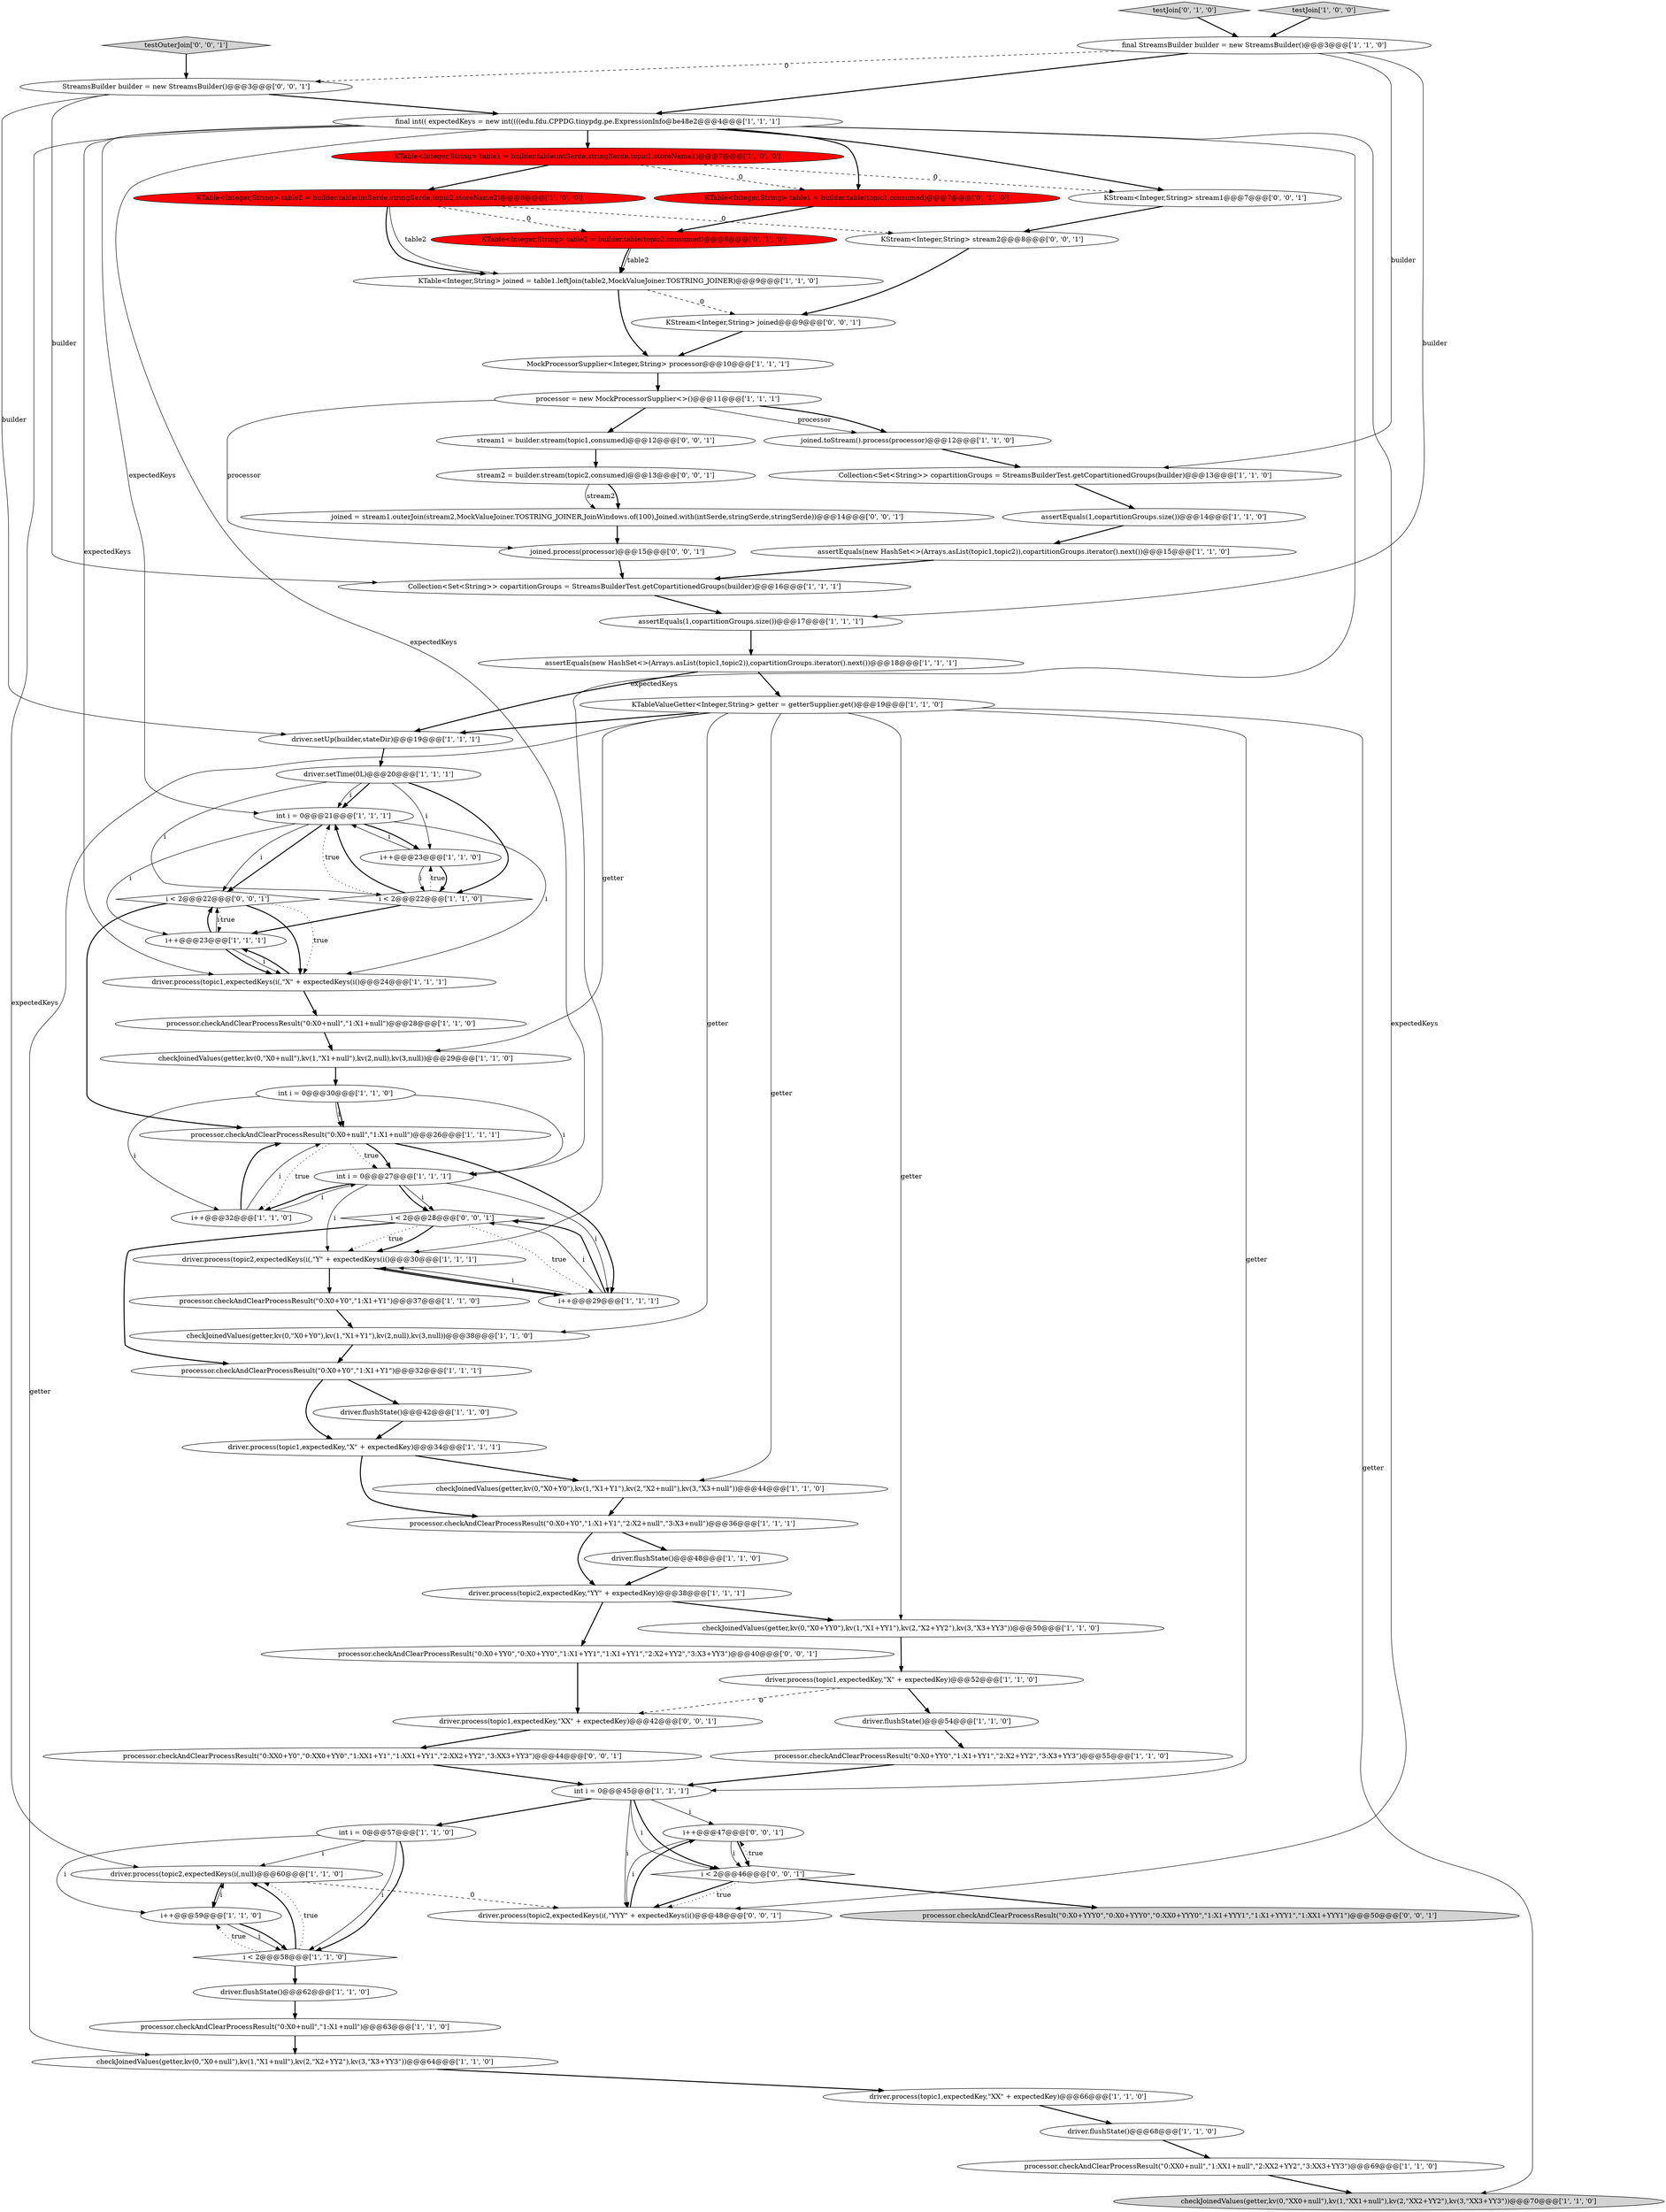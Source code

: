 digraph {
8 [style = filled, label = "KTableValueGetter<Integer,String> getter = getterSupplier.get()@@@19@@@['1', '1', '0']", fillcolor = white, shape = ellipse image = "AAA0AAABBB1BBB"];
57 [style = filled, label = "KTable<Integer,String> table1 = builder.table(topic1,consumed)@@@7@@@['0', '1', '0']", fillcolor = red, shape = ellipse image = "AAA1AAABBB2BBB"];
0 [style = filled, label = "joined.toStream().process(processor)@@@12@@@['1', '1', '0']", fillcolor = white, shape = ellipse image = "AAA0AAABBB1BBB"];
73 [style = filled, label = "StreamsBuilder builder = new StreamsBuilder()@@@3@@@['0', '0', '1']", fillcolor = white, shape = ellipse image = "AAA0AAABBB3BBB"];
5 [style = filled, label = "checkJoinedValues(getter,kv(0,\"X0+YY0\"),kv(1,\"X1+YY1\"),kv(2,\"X2+YY2\"),kv(3,\"X3+YY3\"))@@@50@@@['1', '1', '0']", fillcolor = white, shape = ellipse image = "AAA0AAABBB1BBB"];
7 [style = filled, label = "driver.process(topic2,expectedKey,\"YY\" + expectedKey)@@@38@@@['1', '1', '1']", fillcolor = white, shape = ellipse image = "AAA0AAABBB1BBB"];
32 [style = filled, label = "MockProcessorSupplier<Integer,String> processor@@@10@@@['1', '1', '1']", fillcolor = white, shape = ellipse image = "AAA0AAABBB1BBB"];
35 [style = filled, label = "checkJoinedValues(getter,kv(0,\"X0+Y0\"),kv(1,\"X1+Y1\"),kv(2,null),kv(3,null))@@@38@@@['1', '1', '0']", fillcolor = white, shape = ellipse image = "AAA0AAABBB1BBB"];
26 [style = filled, label = "driver.process(topic2,expectedKeys(i(,null)@@@60@@@['1', '1', '0']", fillcolor = white, shape = ellipse image = "AAA0AAABBB1BBB"];
37 [style = filled, label = "processor.checkAndClearProcessResult(\"0:X0+null\",\"1:X1+null\")@@@63@@@['1', '1', '0']", fillcolor = white, shape = ellipse image = "AAA0AAABBB1BBB"];
18 [style = filled, label = "int i = 0@@@27@@@['1', '1', '1']", fillcolor = white, shape = ellipse image = "AAA0AAABBB1BBB"];
2 [style = filled, label = "processor.checkAndClearProcessResult(\"0:X0+Y0\",\"1:X1+Y1\")@@@32@@@['1', '1', '1']", fillcolor = white, shape = ellipse image = "AAA0AAABBB1BBB"];
22 [style = filled, label = "driver.flushState()@@@54@@@['1', '1', '0']", fillcolor = white, shape = ellipse image = "AAA0AAABBB1BBB"];
49 [style = filled, label = "final int(( expectedKeys = new int((((edu.fdu.CPPDG.tinypdg.pe.ExpressionInfo@be48e2@@@4@@@['1', '1', '1']", fillcolor = white, shape = ellipse image = "AAA0AAABBB1BBB"];
58 [style = filled, label = "testJoin['0', '1', '0']", fillcolor = lightgray, shape = diamond image = "AAA0AAABBB2BBB"];
42 [style = filled, label = "assertEquals(1,copartitionGroups.size())@@@14@@@['1', '1', '0']", fillcolor = white, shape = ellipse image = "AAA0AAABBB1BBB"];
64 [style = filled, label = "i++@@@47@@@['0', '0', '1']", fillcolor = white, shape = ellipse image = "AAA0AAABBB3BBB"];
76 [style = filled, label = "KStream<Integer,String> joined@@@9@@@['0', '0', '1']", fillcolor = white, shape = ellipse image = "AAA0AAABBB3BBB"];
38 [style = filled, label = "driver.setTime(0L)@@@20@@@['1', '1', '1']", fillcolor = white, shape = ellipse image = "AAA0AAABBB1BBB"];
48 [style = filled, label = "KTable<Integer,String> table1 = builder.table(intSerde,stringSerde,topic1,storeName1)@@@7@@@['1', '0', '0']", fillcolor = red, shape = ellipse image = "AAA1AAABBB1BBB"];
63 [style = filled, label = "i < 2@@@22@@@['0', '0', '1']", fillcolor = white, shape = diamond image = "AAA0AAABBB3BBB"];
43 [style = filled, label = "driver.setUp(builder,stateDir)@@@19@@@['1', '1', '1']", fillcolor = white, shape = ellipse image = "AAA0AAABBB1BBB"];
23 [style = filled, label = "checkJoinedValues(getter,kv(0,\"X0+null\"),kv(1,\"X1+null\"),kv(2,null),kv(3,null))@@@29@@@['1', '1', '0']", fillcolor = white, shape = ellipse image = "AAA0AAABBB1BBB"];
6 [style = filled, label = "int i = 0@@@30@@@['1', '1', '0']", fillcolor = white, shape = ellipse image = "AAA0AAABBB1BBB"];
4 [style = filled, label = "int i = 0@@@21@@@['1', '1', '1']", fillcolor = white, shape = ellipse image = "AAA0AAABBB1BBB"];
12 [style = filled, label = "Collection<Set<String>> copartitionGroups = StreamsBuilderTest.getCopartitionedGroups(builder)@@@13@@@['1', '1', '0']", fillcolor = white, shape = ellipse image = "AAA0AAABBB1BBB"];
28 [style = filled, label = "i < 2@@@22@@@['1', '1', '0']", fillcolor = white, shape = diamond image = "AAA0AAABBB1BBB"];
46 [style = filled, label = "i++@@@23@@@['1', '1', '0']", fillcolor = white, shape = ellipse image = "AAA0AAABBB1BBB"];
44 [style = filled, label = "driver.process(topic1,expectedKey,\"X\" + expectedKey)@@@34@@@['1', '1', '1']", fillcolor = white, shape = ellipse image = "AAA0AAABBB1BBB"];
47 [style = filled, label = "KTable<Integer,String> joined = table1.leftJoin(table2,MockValueJoiner.TOSTRING_JOINER)@@@9@@@['1', '1', '0']", fillcolor = white, shape = ellipse image = "AAA0AAABBB1BBB"];
50 [style = filled, label = "checkJoinedValues(getter,kv(0,\"X0+null\"),kv(1,\"X1+null\"),kv(2,\"X2+YY2\"),kv(3,\"X3+YY3\"))@@@64@@@['1', '1', '0']", fillcolor = white, shape = ellipse image = "AAA0AAABBB1BBB"];
29 [style = filled, label = "driver.process(topic1,expectedKey,\"X\" + expectedKey)@@@52@@@['1', '1', '0']", fillcolor = white, shape = ellipse image = "AAA0AAABBB1BBB"];
25 [style = filled, label = "driver.flushState()@@@48@@@['1', '1', '0']", fillcolor = white, shape = ellipse image = "AAA0AAABBB1BBB"];
67 [style = filled, label = "processor.checkAndClearProcessResult(\"0:X0+YYY0\",\"0:X0+YYY0\",\"0:XX0+YYY0\",\"1:X1+YYY1\",\"1:X1+YYY1\",\"1:XX1+YYY1\")@@@50@@@['0', '0', '1']", fillcolor = lightgray, shape = ellipse image = "AAA0AAABBB3BBB"];
71 [style = filled, label = "i < 2@@@28@@@['0', '0', '1']", fillcolor = white, shape = diamond image = "AAA0AAABBB3BBB"];
19 [style = filled, label = "int i = 0@@@57@@@['1', '1', '0']", fillcolor = white, shape = ellipse image = "AAA0AAABBB1BBB"];
61 [style = filled, label = "driver.process(topic1,expectedKey,\"XX\" + expectedKey)@@@42@@@['0', '0', '1']", fillcolor = white, shape = ellipse image = "AAA0AAABBB3BBB"];
74 [style = filled, label = "i < 2@@@46@@@['0', '0', '1']", fillcolor = white, shape = diamond image = "AAA0AAABBB3BBB"];
39 [style = filled, label = "processor.checkAndClearProcessResult(\"0:X0+null\",\"1:X1+null\")@@@26@@@['1', '1', '1']", fillcolor = white, shape = ellipse image = "AAA0AAABBB1BBB"];
53 [style = filled, label = "i++@@@23@@@['1', '1', '1']", fillcolor = white, shape = ellipse image = "AAA0AAABBB1BBB"];
54 [style = filled, label = "testJoin['1', '0', '0']", fillcolor = lightgray, shape = diamond image = "AAA0AAABBB1BBB"];
27 [style = filled, label = "driver.flushState()@@@62@@@['1', '1', '0']", fillcolor = white, shape = ellipse image = "AAA0AAABBB1BBB"];
33 [style = filled, label = "processor.checkAndClearProcessResult(\"0:X0+YY0\",\"1:X1+YY1\",\"2:X2+YY2\",\"3:X3+YY3\")@@@55@@@['1', '1', '0']", fillcolor = white, shape = ellipse image = "AAA0AAABBB1BBB"];
69 [style = filled, label = "processor.checkAndClearProcessResult(\"0:XX0+Y0\",\"0:XX0+YY0\",\"1:XX1+Y1\",\"1:XX1+YY1\",\"2:XX2+YY2\",\"3:XX3+YY3\")@@@44@@@['0', '0', '1']", fillcolor = white, shape = ellipse image = "AAA0AAABBB3BBB"];
70 [style = filled, label = "stream1 = builder.stream(topic1,consumed)@@@12@@@['0', '0', '1']", fillcolor = white, shape = ellipse image = "AAA0AAABBB3BBB"];
60 [style = filled, label = "joined.process(processor)@@@15@@@['0', '0', '1']", fillcolor = white, shape = ellipse image = "AAA0AAABBB3BBB"];
75 [style = filled, label = "processor.checkAndClearProcessResult(\"0:X0+YY0\",\"0:X0+YY0\",\"1:X1+YY1\",\"1:X1+YY1\",\"2:X2+YY2\",\"3:X3+YY3\")@@@40@@@['0', '0', '1']", fillcolor = white, shape = ellipse image = "AAA0AAABBB3BBB"];
40 [style = filled, label = "processor.checkAndClearProcessResult(\"0:X0+Y0\",\"1:X1+Y1\")@@@37@@@['1', '1', '0']", fillcolor = white, shape = ellipse image = "AAA0AAABBB1BBB"];
1 [style = filled, label = "driver.process(topic1,expectedKey,\"XX\" + expectedKey)@@@66@@@['1', '1', '0']", fillcolor = white, shape = ellipse image = "AAA0AAABBB1BBB"];
14 [style = filled, label = "checkJoinedValues(getter,kv(0,\"X0+Y0\"),kv(1,\"X1+Y1\"),kv(2,\"X2+null\"),kv(3,\"X3+null\"))@@@44@@@['1', '1', '0']", fillcolor = white, shape = ellipse image = "AAA0AAABBB1BBB"];
51 [style = filled, label = "processor.checkAndClearProcessResult(\"0:XX0+null\",\"1:XX1+null\",\"2:XX2+YY2\",\"3:XX3+YY3\")@@@69@@@['1', '1', '0']", fillcolor = white, shape = ellipse image = "AAA0AAABBB1BBB"];
20 [style = filled, label = "KTable<Integer,String> table2 = builder.table(intSerde,stringSerde,topic2,storeName2)@@@8@@@['1', '0', '0']", fillcolor = red, shape = ellipse image = "AAA1AAABBB1BBB"];
10 [style = filled, label = "assertEquals(1,copartitionGroups.size())@@@17@@@['1', '1', '1']", fillcolor = white, shape = ellipse image = "AAA0AAABBB1BBB"];
16 [style = filled, label = "processor.checkAndClearProcessResult(\"0:X0+null\",\"1:X1+null\")@@@28@@@['1', '1', '0']", fillcolor = white, shape = ellipse image = "AAA0AAABBB1BBB"];
62 [style = filled, label = "testOuterJoin['0', '0', '1']", fillcolor = lightgray, shape = diamond image = "AAA0AAABBB3BBB"];
56 [style = filled, label = "KTable<Integer,String> table2 = builder.table(topic2,consumed)@@@8@@@['0', '1', '0']", fillcolor = red, shape = ellipse image = "AAA1AAABBB2BBB"];
36 [style = filled, label = "assertEquals(new HashSet<>(Arrays.asList(topic1,topic2)),copartitionGroups.iterator().next())@@@18@@@['1', '1', '1']", fillcolor = white, shape = ellipse image = "AAA0AAABBB1BBB"];
13 [style = filled, label = "i++@@@59@@@['1', '1', '0']", fillcolor = white, shape = ellipse image = "AAA0AAABBB1BBB"];
52 [style = filled, label = "assertEquals(new HashSet<>(Arrays.asList(topic1,topic2)),copartitionGroups.iterator().next())@@@15@@@['1', '1', '0']", fillcolor = white, shape = ellipse image = "AAA0AAABBB1BBB"];
31 [style = filled, label = "driver.flushState()@@@68@@@['1', '1', '0']", fillcolor = white, shape = ellipse image = "AAA0AAABBB1BBB"];
41 [style = filled, label = "driver.process(topic1,expectedKeys(i(,\"X\" + expectedKeys(i()@@@24@@@['1', '1', '1']", fillcolor = white, shape = ellipse image = "AAA0AAABBB1BBB"];
11 [style = filled, label = "final StreamsBuilder builder = new StreamsBuilder()@@@3@@@['1', '1', '0']", fillcolor = white, shape = ellipse image = "AAA0AAABBB1BBB"];
72 [style = filled, label = "KStream<Integer,String> stream1@@@7@@@['0', '0', '1']", fillcolor = white, shape = ellipse image = "AAA0AAABBB3BBB"];
21 [style = filled, label = "checkJoinedValues(getter,kv(0,\"XX0+null\"),kv(1,\"XX1+null\"),kv(2,\"XX2+YY2\"),kv(3,\"XX3+YY3\"))@@@70@@@['1', '1', '0']", fillcolor = lightgray, shape = ellipse image = "AAA0AAABBB1BBB"];
66 [style = filled, label = "stream2 = builder.stream(topic2,consumed)@@@13@@@['0', '0', '1']", fillcolor = white, shape = ellipse image = "AAA0AAABBB3BBB"];
24 [style = filled, label = "processor = new MockProcessorSupplier<>()@@@11@@@['1', '1', '1']", fillcolor = white, shape = ellipse image = "AAA0AAABBB1BBB"];
45 [style = filled, label = "int i = 0@@@45@@@['1', '1', '1']", fillcolor = white, shape = ellipse image = "AAA0AAABBB1BBB"];
17 [style = filled, label = "Collection<Set<String>> copartitionGroups = StreamsBuilderTest.getCopartitionedGroups(builder)@@@16@@@['1', '1', '1']", fillcolor = white, shape = ellipse image = "AAA0AAABBB1BBB"];
34 [style = filled, label = "driver.process(topic2,expectedKeys(i(,\"Y\" + expectedKeys(i()@@@30@@@['1', '1', '1']", fillcolor = white, shape = ellipse image = "AAA0AAABBB1BBB"];
68 [style = filled, label = "KStream<Integer,String> stream2@@@8@@@['0', '0', '1']", fillcolor = white, shape = ellipse image = "AAA0AAABBB3BBB"];
9 [style = filled, label = "i++@@@29@@@['1', '1', '1']", fillcolor = white, shape = ellipse image = "AAA0AAABBB1BBB"];
3 [style = filled, label = "i++@@@32@@@['1', '1', '0']", fillcolor = white, shape = ellipse image = "AAA0AAABBB1BBB"];
15 [style = filled, label = "driver.flushState()@@@42@@@['1', '1', '0']", fillcolor = white, shape = ellipse image = "AAA0AAABBB1BBB"];
55 [style = filled, label = "processor.checkAndClearProcessResult(\"0:X0+Y0\",\"1:X1+Y1\",\"2:X2+null\",\"3:X3+null\")@@@36@@@['1', '1', '1']", fillcolor = white, shape = ellipse image = "AAA0AAABBB1BBB"];
30 [style = filled, label = "i < 2@@@58@@@['1', '1', '0']", fillcolor = white, shape = diamond image = "AAA0AAABBB1BBB"];
65 [style = filled, label = "joined = stream1.outerJoin(stream2,MockValueJoiner.TOSTRING_JOINER,JoinWindows.of(100),Joined.with(intSerde,stringSerde,stringSerde))@@@14@@@['0', '0', '1']", fillcolor = white, shape = ellipse image = "AAA0AAABBB3BBB"];
59 [style = filled, label = "driver.process(topic2,expectedKeys(i(,\"YYY\" + expectedKeys(i()@@@48@@@['0', '0', '1']", fillcolor = white, shape = ellipse image = "AAA0AAABBB3BBB"];
18->3 [style = bold, label=""];
65->60 [style = bold, label=""];
66->65 [style = solid, label="stream2"];
70->66 [style = bold, label=""];
34->9 [style = bold, label=""];
4->63 [style = bold, label=""];
9->71 [style = bold, label=""];
13->26 [style = solid, label="i"];
20->56 [style = dashed, label="0"];
39->9 [style = bold, label=""];
53->63 [style = bold, label=""];
39->18 [style = dotted, label="true"];
38->4 [style = bold, label=""];
49->48 [style = bold, label=""];
8->50 [style = solid, label="getter"];
12->42 [style = bold, label=""];
7->75 [style = bold, label=""];
62->73 [style = bold, label=""];
63->41 [style = dotted, label="true"];
9->71 [style = solid, label="i"];
56->47 [style = bold, label=""];
39->18 [style = bold, label=""];
74->67 [style = bold, label=""];
46->28 [style = solid, label="i"];
20->68 [style = dashed, label="0"];
45->59 [style = solid, label="i"];
8->35 [style = solid, label="getter"];
63->41 [style = bold, label=""];
2->44 [style = bold, label=""];
53->41 [style = bold, label=""];
2->15 [style = bold, label=""];
48->72 [style = dashed, label="0"];
3->39 [style = bold, label=""];
33->45 [style = bold, label=""];
71->9 [style = dotted, label="true"];
1->31 [style = bold, label=""];
45->74 [style = bold, label=""];
24->0 [style = solid, label="processor"];
60->17 [style = bold, label=""];
4->46 [style = bold, label=""];
58->11 [style = bold, label=""];
74->59 [style = bold, label=""];
47->76 [style = dashed, label="0"];
74->59 [style = dotted, label="true"];
18->9 [style = solid, label="i"];
5->29 [style = bold, label=""];
59->64 [style = bold, label=""];
22->33 [style = bold, label=""];
38->28 [style = solid, label="i"];
64->74 [style = solid, label="i"];
38->28 [style = bold, label=""];
68->76 [style = bold, label=""];
24->0 [style = bold, label=""];
51->21 [style = bold, label=""];
30->26 [style = bold, label=""];
30->27 [style = bold, label=""];
64->74 [style = bold, label=""];
48->57 [style = dashed, label="0"];
76->32 [style = bold, label=""];
49->34 [style = solid, label="expectedKeys"];
4->63 [style = solid, label="i"];
75->61 [style = bold, label=""];
25->7 [style = bold, label=""];
13->30 [style = solid, label="i"];
26->13 [style = bold, label=""];
6->39 [style = solid, label="i"];
41->53 [style = bold, label=""];
49->4 [style = solid, label="expectedKeys"];
71->34 [style = bold, label=""];
7->5 [style = bold, label=""];
55->25 [style = bold, label=""];
44->55 [style = bold, label=""];
31->51 [style = bold, label=""];
28->46 [style = dotted, label="true"];
55->7 [style = bold, label=""];
71->34 [style = dotted, label="true"];
8->21 [style = solid, label="getter"];
73->43 [style = solid, label="builder"];
6->39 [style = bold, label=""];
4->53 [style = solid, label="i"];
63->39 [style = bold, label=""];
36->43 [style = bold, label=""];
66->65 [style = bold, label=""];
17->10 [style = bold, label=""];
46->4 [style = solid, label="i"];
49->18 [style = solid, label="expectedKeys"];
54->11 [style = bold, label=""];
40->35 [style = bold, label=""];
34->40 [style = bold, label=""];
46->28 [style = bold, label=""];
64->59 [style = solid, label="i"];
73->49 [style = bold, label=""];
42->52 [style = bold, label=""];
0->12 [style = bold, label=""];
61->69 [style = bold, label=""];
35->2 [style = bold, label=""];
73->17 [style = solid, label="builder"];
24->70 [style = bold, label=""];
15->44 [style = bold, label=""];
39->3 [style = dotted, label="true"];
11->10 [style = solid, label="builder"];
8->45 [style = solid, label="getter"];
19->30 [style = solid, label="i"];
4->41 [style = solid, label="i"];
49->41 [style = solid, label="expectedKeys"];
16->23 [style = bold, label=""];
8->5 [style = solid, label="getter"];
44->14 [style = bold, label=""];
49->59 [style = solid, label="expectedKeys"];
8->14 [style = solid, label="getter"];
29->61 [style = dashed, label="0"];
3->18 [style = solid, label="i"];
6->18 [style = solid, label="i"];
27->37 [style = bold, label=""];
47->32 [style = bold, label=""];
43->38 [style = bold, label=""];
19->13 [style = solid, label="i"];
30->13 [style = dotted, label="true"];
24->60 [style = solid, label="processor"];
11->73 [style = dashed, label="0"];
23->6 [style = bold, label=""];
74->64 [style = dotted, label="true"];
38->46 [style = solid, label="i"];
36->8 [style = bold, label=""];
53->41 [style = solid, label="i"];
28->4 [style = dotted, label="true"];
41->16 [style = bold, label=""];
11->12 [style = solid, label="builder"];
11->49 [style = bold, label=""];
6->3 [style = solid, label="i"];
20->47 [style = solid, label="table2"];
9->34 [style = solid, label="i"];
26->59 [style = dashed, label="0"];
28->53 [style = bold, label=""];
38->4 [style = solid, label="i"];
63->53 [style = dotted, label="true"];
71->2 [style = bold, label=""];
53->63 [style = solid, label="i"];
8->43 [style = bold, label=""];
45->64 [style = solid, label="i"];
13->30 [style = bold, label=""];
30->26 [style = dotted, label="true"];
18->71 [style = solid, label="i"];
19->26 [style = solid, label="i"];
52->17 [style = bold, label=""];
20->47 [style = bold, label=""];
10->36 [style = bold, label=""];
18->34 [style = solid, label="i"];
49->26 [style = solid, label="expectedKeys"];
18->71 [style = bold, label=""];
57->56 [style = bold, label=""];
8->23 [style = solid, label="getter"];
45->19 [style = bold, label=""];
50->1 [style = bold, label=""];
48->20 [style = bold, label=""];
56->47 [style = solid, label="table2"];
45->74 [style = solid, label="i"];
14->55 [style = bold, label=""];
3->39 [style = solid, label="i"];
29->22 [style = bold, label=""];
49->57 [style = bold, label=""];
32->24 [style = bold, label=""];
72->68 [style = bold, label=""];
69->45 [style = bold, label=""];
37->50 [style = bold, label=""];
28->4 [style = bold, label=""];
49->72 [style = bold, label=""];
19->30 [style = bold, label=""];
9->34 [style = bold, label=""];
}
